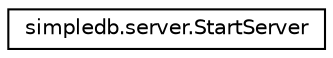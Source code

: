 digraph "Graphical Class Hierarchy"
{
  edge [fontname="Helvetica",fontsize="10",labelfontname="Helvetica",labelfontsize="10"];
  node [fontname="Helvetica",fontsize="10",shape=record];
  rankdir="LR";
  Node0 [label="simpledb.server.StartServer",height=0.2,width=0.4,color="black", fillcolor="white", style="filled",URL="$classsimpledb_1_1server_1_1StartServer.html"];
}
